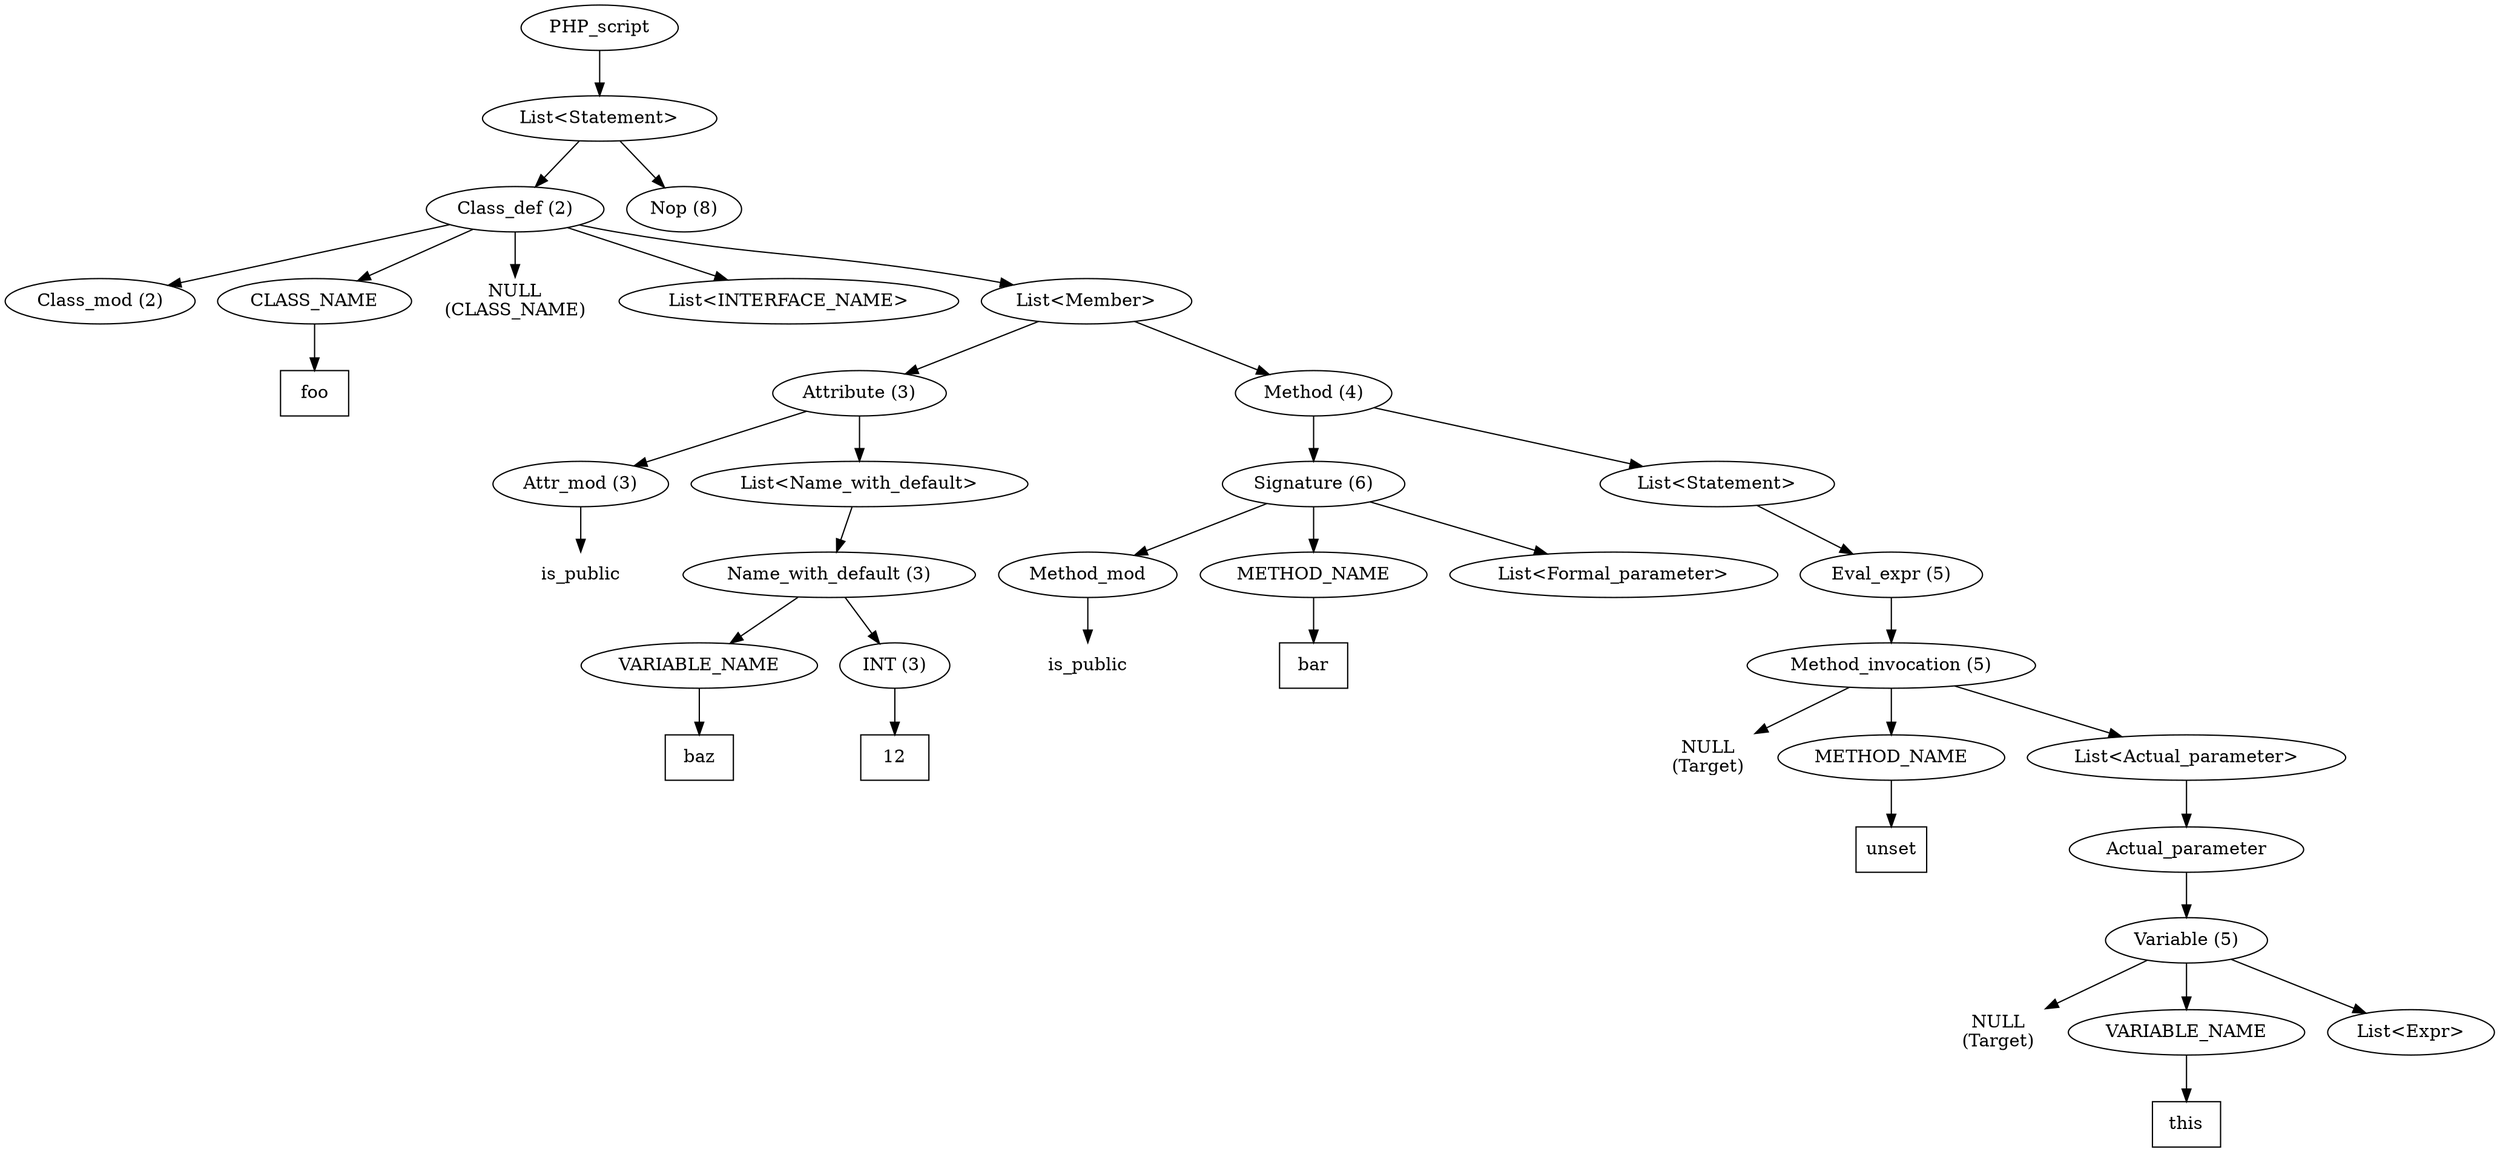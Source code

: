 /*
 * AST in dot format generated by phc -- the PHP compiler
 */

digraph AST {
ordering=out;
node_0 [label="PHP_script"];
node_1 [label="List<Statement>"];
node_0 -> node_1;
node_2 [label="Class_def (2)"];
node_1 -> node_2;
node_3 [label="Class_mod (2)"];
node_2 -> node_3;
node_4 [label="CLASS_NAME"];
node_2 -> node_4;
node_5 [label="foo", shape=box]
node_4 -> node_5;
node_6 [label="NULL\n(CLASS_NAME)", shape=plaintext]
node_2 -> node_6;
node_7 [label="List<INTERFACE_NAME>"];
node_2 -> node_7;
node_8 [label="List<Member>"];
node_2 -> node_8;
node_9 [label="Attribute (3)"];
node_8 -> node_9;
node_10 [label="Attr_mod (3)"];
node_9 -> node_10;
node_11 [label="is_public", shape=plaintext]
node_10 -> node_11;
node_12 [label="List<Name_with_default>"];
node_9 -> node_12;
node_13 [label="Name_with_default (3)"];
node_12 -> node_13;
node_14 [label="VARIABLE_NAME"];
node_13 -> node_14;
node_15 [label="baz", shape=box]
node_14 -> node_15;
node_16 [label="INT (3)"];
node_13 -> node_16;
node_17 [label="12", shape=box]
node_16 -> node_17;
node_18 [label="Method (4)"];
node_8 -> node_18;
node_19 [label="Signature (6)"];
node_18 -> node_19;
node_20 [label="Method_mod"];
node_19 -> node_20;
node_21 [label="is_public", shape=plaintext]
node_20 -> node_21;
node_22 [label="METHOD_NAME"];
node_19 -> node_22;
node_23 [label="bar", shape=box]
node_22 -> node_23;
node_24 [label="List<Formal_parameter>"];
node_19 -> node_24;
node_25 [label="List<Statement>"];
node_18 -> node_25;
node_26 [label="Eval_expr (5)"];
node_25 -> node_26;
node_27 [label="Method_invocation (5)"];
node_26 -> node_27;
node_28 [label="NULL\n(Target)", shape=plaintext]
node_27 -> node_28;
node_29 [label="METHOD_NAME"];
node_27 -> node_29;
node_30 [label="unset", shape=box]
node_29 -> node_30;
node_31 [label="List<Actual_parameter>"];
node_27 -> node_31;
node_32 [label="Actual_parameter"];
node_31 -> node_32;
node_33 [label="Variable (5)"];
node_32 -> node_33;
node_34 [label="NULL\n(Target)", shape=plaintext]
node_33 -> node_34;
node_35 [label="VARIABLE_NAME"];
node_33 -> node_35;
node_36 [label="this", shape=box]
node_35 -> node_36;
node_37 [label="List<Expr>"];
node_33 -> node_37;
node_38 [label="Nop (8)"];
node_1 -> node_38;
}